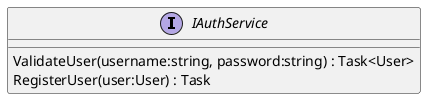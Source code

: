 @startuml
interface IAuthService {
    ValidateUser(username:string, password:string) : Task<User>
    RegisterUser(user:User) : Task
}
@enduml
